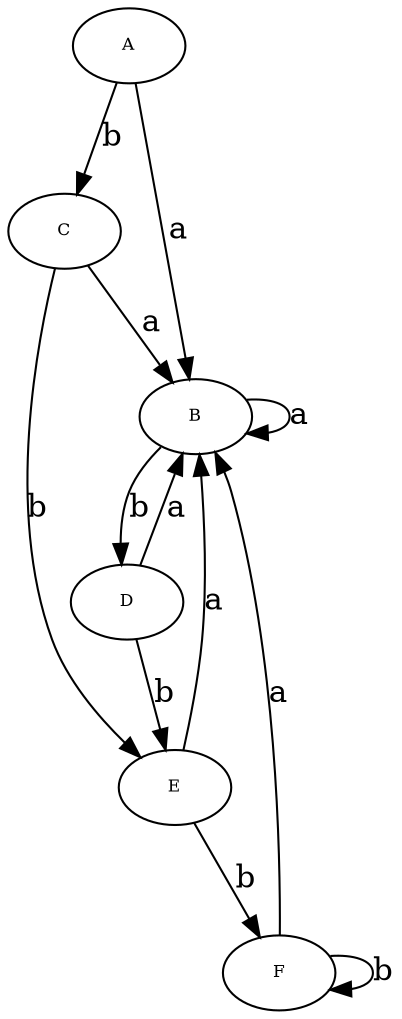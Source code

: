 digraph RGL__DirectedAdjacencyGraph {
    A [
        fontsize = 8,
        label = A
    ]

    B [
        fontsize = 8,
        label = B
    ]

    C [
        fontsize = 8,
        label = C
    ]

    D [
        fontsize = 8,
        label = D
    ]

    E [
        fontsize = 8,
        label = E
    ]

    F [
        fontsize = 8,
        label = F
    ]

    A -> B [
        fontsize = 15,
        label = a
    ]

    A -> C [
        fontsize = 15,
        label = b
    ]

    B -> B [
        fontsize = 15,
        label = a
    ]

    B -> D [
        fontsize = 15,
        label = b
    ]

    C -> B [
        fontsize = 15,
        label = a
    ]

    C -> E [
        fontsize = 15,
        label = b
    ]

    D -> B [
        fontsize = 15,
        label = a
    ]

    D -> E [
        fontsize = 15,
        label = b
    ]

    E -> B [
        fontsize = 15,
        label = a
    ]

    E -> F [
        fontsize = 15,
        label = b
    ]

    F -> B [
        fontsize = 15,
        label = a
    ]

    F -> F [
        fontsize = 15,
        label = b
    ]
}
